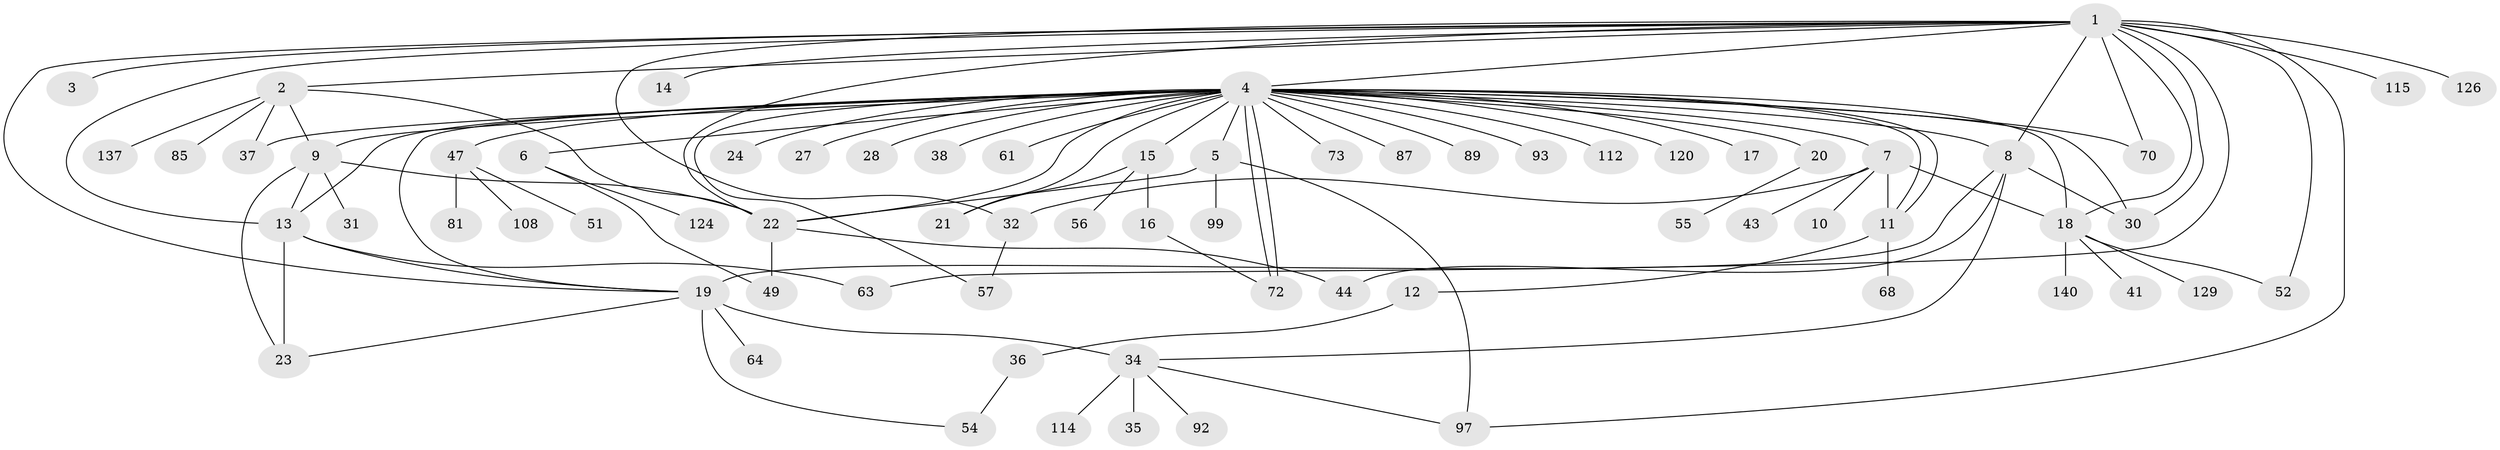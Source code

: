 // original degree distribution, {18: 0.007142857142857143, 6: 0.03571428571428571, 1: 0.5, 41: 0.007142857142857143, 4: 0.05, 3: 0.04285714285714286, 9: 0.02142857142857143, 13: 0.007142857142857143, 5: 0.02142857142857143, 2: 0.2785714285714286, 11: 0.007142857142857143, 7: 0.007142857142857143, 8: 0.014285714285714285}
// Generated by graph-tools (version 1.1) at 2025/14/03/09/25 04:14:44]
// undirected, 70 vertices, 103 edges
graph export_dot {
graph [start="1"]
  node [color=gray90,style=filled];
  1;
  2;
  3;
  4;
  5;
  6;
  7 [super="+33+132+76"];
  8 [super="+29+45+69+118+78+107+104"];
  9;
  10;
  11;
  12;
  13 [super="+83+103+100+39+59+67"];
  14;
  15 [super="+62+42+110+125+60"];
  16;
  17;
  18;
  19 [super="+50+84+130+131+136+123+117"];
  20;
  21;
  22 [super="+40+82+109+101+46+26"];
  23 [super="+25"];
  24;
  27;
  28;
  30 [super="+105+106"];
  31;
  32 [super="+74+121+128+90"];
  34 [super="+53"];
  35;
  36 [super="+48+65"];
  37 [super="+71"];
  38;
  41;
  43;
  44;
  47 [super="+102+91"];
  49 [super="+66"];
  51;
  52;
  54;
  55;
  56 [super="+80"];
  57;
  61;
  63 [super="+96"];
  64;
  68;
  70;
  72 [super="+77"];
  73;
  81;
  85;
  87 [super="+119"];
  89 [super="+127"];
  92;
  93;
  97;
  99;
  108;
  112;
  114;
  115;
  120;
  124;
  126;
  129;
  137;
  140;
  1 -- 2;
  1 -- 3;
  1 -- 4;
  1 -- 14;
  1 -- 18;
  1 -- 19;
  1 -- 30 [weight=2];
  1 -- 32;
  1 -- 52;
  1 -- 63;
  1 -- 70;
  1 -- 97;
  1 -- 115;
  1 -- 126;
  1 -- 22;
  1 -- 13;
  1 -- 8;
  2 -- 9;
  2 -- 85;
  2 -- 137;
  2 -- 22;
  2 -- 37;
  4 -- 5;
  4 -- 6;
  4 -- 7;
  4 -- 8 [weight=2];
  4 -- 9;
  4 -- 11;
  4 -- 11;
  4 -- 13 [weight=3];
  4 -- 15;
  4 -- 17;
  4 -- 18;
  4 -- 20;
  4 -- 21;
  4 -- 22 [weight=2];
  4 -- 24;
  4 -- 27;
  4 -- 28;
  4 -- 37 [weight=2];
  4 -- 38;
  4 -- 47;
  4 -- 57;
  4 -- 61;
  4 -- 70;
  4 -- 72 [weight=2];
  4 -- 72;
  4 -- 73;
  4 -- 87;
  4 -- 89;
  4 -- 93;
  4 -- 112;
  4 -- 120;
  4 -- 30;
  4 -- 19;
  5 -- 22;
  5 -- 97;
  5 -- 99;
  6 -- 49;
  6 -- 124;
  7 -- 10;
  7 -- 11;
  7 -- 18;
  7 -- 32;
  7 -- 43;
  8 -- 30 [weight=3];
  8 -- 44;
  8 -- 34;
  8 -- 19 [weight=2];
  9 -- 23;
  9 -- 31;
  9 -- 22;
  9 -- 13;
  11 -- 12;
  11 -- 68;
  12 -- 36;
  13 -- 23;
  13 -- 63;
  13 -- 19;
  15 -- 16;
  15 -- 21;
  15 -- 56;
  16 -- 72;
  18 -- 41;
  18 -- 52;
  18 -- 129;
  18 -- 140;
  19 -- 64;
  19 -- 34 [weight=2];
  19 -- 54;
  19 -- 23;
  20 -- 55;
  22 -- 44;
  22 -- 49;
  32 -- 57;
  34 -- 35;
  34 -- 92;
  34 -- 97;
  34 -- 114;
  36 -- 54;
  47 -- 51;
  47 -- 81;
  47 -- 108;
}
